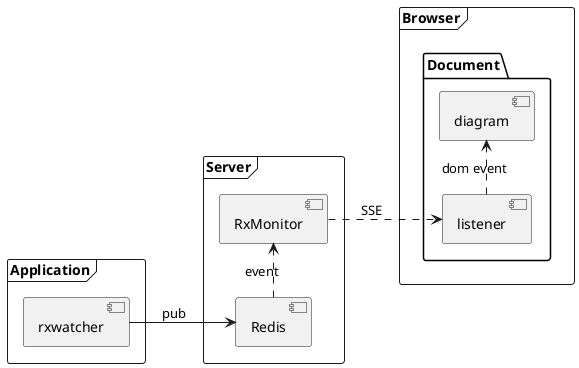 @startuml
left to right direction


frame "Server" {
[Redis] .> [RxMonitor] : event
''[RxMonitor] --> [Redis] : sub
}

frame "Application" {
  [rxwatcher] --> [Redis] : pub
}

frame "Browser" {
  package "Document" {
    [listener] as listener
    [diagram] as diagram
  }
}
'Document --> [RxMonitor] : Download from

[listener] .> [diagram] : dom event


[RxMonitor] ..> [listener] : SSE

@enduml
